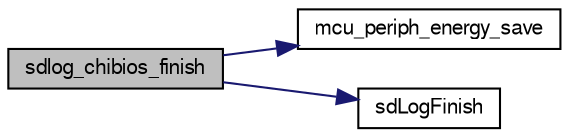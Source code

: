 digraph "sdlog_chibios_finish"
{
  edge [fontname="FreeSans",fontsize="10",labelfontname="FreeSans",labelfontsize="10"];
  node [fontname="FreeSans",fontsize="10",shape=record];
  rankdir="LR";
  Node1 [label="sdlog_chibios_finish",height=0.2,width=0.4,color="black", fillcolor="grey75", style="filled", fontcolor="black"];
  Node1 -> Node2 [color="midnightblue",fontsize="10",style="solid",fontname="FreeSans"];
  Node2 [label="mcu_periph_energy_save",height=0.2,width=0.4,color="black", fillcolor="white", style="filled",URL="$chibios_2mcu__arch_8c.html#a67d61bc2f9f31ef0eb14b901ec29396a",tooltip="Call board specific energy saving Can be necessary for closing on power off. "];
  Node1 -> Node3 [color="midnightblue",fontsize="10",style="solid",fontname="FreeSans"];
  Node3 [label="sdLogFinish",height=0.2,width=0.4,color="black", fillcolor="white", style="filled",URL="$sdLog_8c.html#a03326adcb90b1cc07d684a6abaff2051",tooltip="unmount filesystem "];
}
